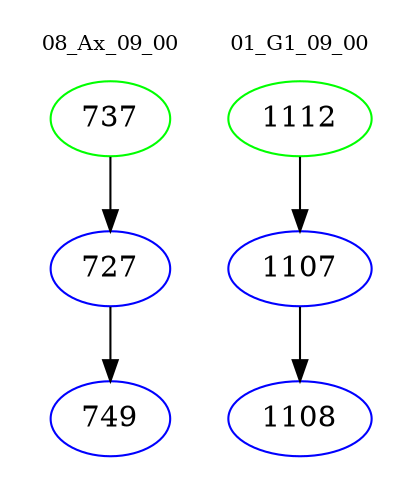 digraph{
subgraph cluster_0 {
color = white
label = "08_Ax_09_00";
fontsize=10;
T0_737 [label="737", color="green"]
T0_737 -> T0_727 [color="black"]
T0_727 [label="727", color="blue"]
T0_727 -> T0_749 [color="black"]
T0_749 [label="749", color="blue"]
}
subgraph cluster_1 {
color = white
label = "01_G1_09_00";
fontsize=10;
T1_1112 [label="1112", color="green"]
T1_1112 -> T1_1107 [color="black"]
T1_1107 [label="1107", color="blue"]
T1_1107 -> T1_1108 [color="black"]
T1_1108 [label="1108", color="blue"]
}
}
